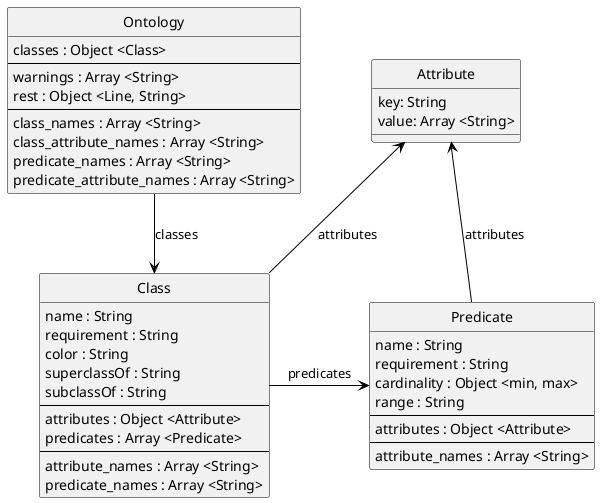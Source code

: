@startuml

hide class circle
skinparam ClassBorderColor black
skinparam ArrowColor black
skinparam BorderColor black 

class "Ontology" {
    classes : Object <Class> 
    ---
    warnings : Array <String>
    rest : Object <Line, String>
    ---
    class_names : Array <String>
    class_attribute_names : Array <String>
    predicate_names : Array <String>
    predicate_attribute_names : Array <String>
}

class "Class" {
    name : String
    requirement : String
    color : String
    superclassOf : String
    subclassOf : String
    ---
    attributes : Object <Attribute>
    predicates : Array <Predicate>
    ---
    attribute_names : Array <String>
    predicate_names : Array <String>
}

class "Predicate" {
    name : String
    requirement : String
    cardinality : Object <min, max>
    range : String
    ---
    attributes : Object <Attribute>
    ---
    attribute_names : Array <String>
}

class "Attribute" {
    key: String
    value: Array <String>
}

"Ontology"   -->     "Class" : classes
"Class"     -right-> "Predicate" : predicates
"Class"     -up->    "Attribute" : attributes
"Predicate" -up->    "Attribute" : attributes

@enduml